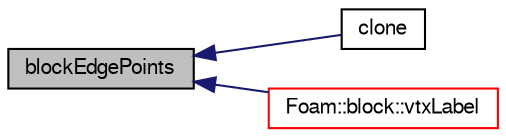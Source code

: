 digraph "blockEdgePoints"
{
  bgcolor="transparent";
  edge [fontname="FreeSans",fontsize="10",labelfontname="FreeSans",labelfontsize="10"];
  node [fontname="FreeSans",fontsize="10",shape=record];
  rankdir="LR";
  Node131 [label="blockEdgePoints",height=0.2,width=0.4,color="black", fillcolor="grey75", style="filled", fontcolor="black"];
  Node131 -> Node132 [dir="back",color="midnightblue",fontsize="10",style="solid",fontname="FreeSans"];
  Node132 [label="clone",height=0.2,width=0.4,color="black",URL="$a24714.html#a404c9f17b14ccdfc08016228286a0431",tooltip="Clone. "];
  Node131 -> Node133 [dir="back",color="midnightblue",fontsize="10",style="solid",fontname="FreeSans"];
  Node133 [label="Foam::block::vtxLabel",height=0.2,width=0.4,color="red",URL="$a24710.html#ab00b258216fe0243014d43eabeb41845",tooltip="Vertex label offset for a particular i,j,k position. "];
}
